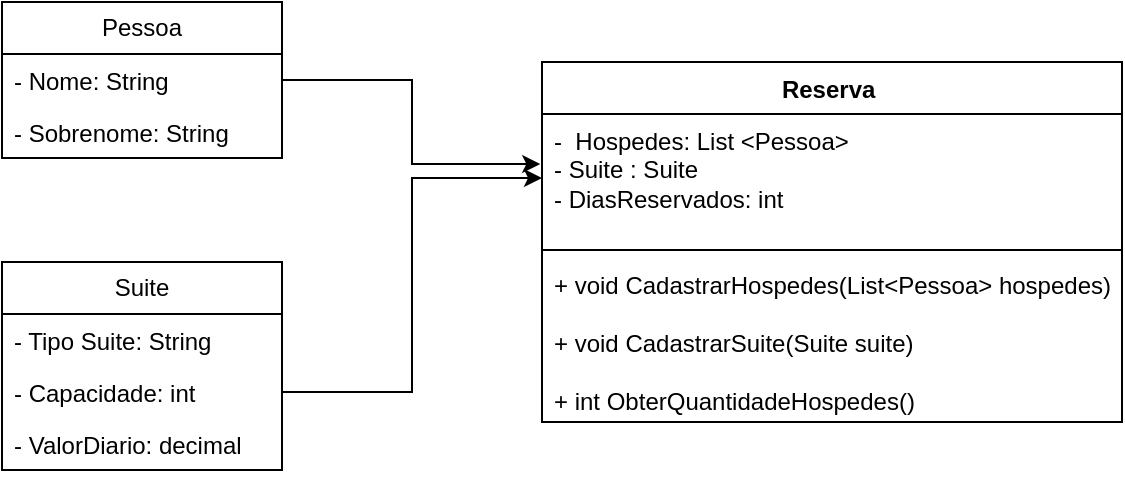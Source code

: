 <mxfile version="21.0.6" type="github"><diagram name="Página-1" id="NQavjOa-SH3pYsNluZP0"><mxGraphModel dx="839" dy="454" grid="1" gridSize="10" guides="1" tooltips="1" connect="1" arrows="1" fold="1" page="1" pageScale="1" pageWidth="827" pageHeight="1169" math="0" shadow="0"><root><mxCell id="0"/><mxCell id="1" parent="0"/><mxCell id="i5bKtb5-yJhAtWrlpxav-5" value="Pessoa" style="swimlane;fontStyle=0;childLayout=stackLayout;horizontal=1;startSize=26;fillColor=none;horizontalStack=0;resizeParent=1;resizeParentMax=0;resizeLast=0;collapsible=1;marginBottom=0;whiteSpace=wrap;html=1;" vertex="1" parent="1"><mxGeometry x="30" y="40" width="140" height="78" as="geometry"/></mxCell><mxCell id="i5bKtb5-yJhAtWrlpxav-6" value="- Nome: String" style="text;strokeColor=none;fillColor=none;align=left;verticalAlign=top;spacingLeft=4;spacingRight=4;overflow=hidden;rotatable=0;points=[[0,0.5],[1,0.5]];portConstraint=eastwest;whiteSpace=wrap;html=1;" vertex="1" parent="i5bKtb5-yJhAtWrlpxav-5"><mxGeometry y="26" width="140" height="26" as="geometry"/></mxCell><mxCell id="i5bKtb5-yJhAtWrlpxav-7" value="- Sobrenome: String" style="text;strokeColor=none;fillColor=none;align=left;verticalAlign=top;spacingLeft=4;spacingRight=4;overflow=hidden;rotatable=0;points=[[0,0.5],[1,0.5]];portConstraint=eastwest;whiteSpace=wrap;html=1;" vertex="1" parent="i5bKtb5-yJhAtWrlpxav-5"><mxGeometry y="52" width="140" height="26" as="geometry"/></mxCell><mxCell id="i5bKtb5-yJhAtWrlpxav-9" value="Suite" style="swimlane;fontStyle=0;childLayout=stackLayout;horizontal=1;startSize=26;fillColor=none;horizontalStack=0;resizeParent=1;resizeParentMax=0;resizeLast=0;collapsible=1;marginBottom=0;whiteSpace=wrap;html=1;" vertex="1" parent="1"><mxGeometry x="30" y="170" width="140" height="104" as="geometry"/></mxCell><mxCell id="i5bKtb5-yJhAtWrlpxav-10" value="- Tipo Suite: String&lt;br&gt;" style="text;strokeColor=none;fillColor=none;align=left;verticalAlign=top;spacingLeft=4;spacingRight=4;overflow=hidden;rotatable=0;points=[[0,0.5],[1,0.5]];portConstraint=eastwest;whiteSpace=wrap;html=1;" vertex="1" parent="i5bKtb5-yJhAtWrlpxav-9"><mxGeometry y="26" width="140" height="26" as="geometry"/></mxCell><mxCell id="i5bKtb5-yJhAtWrlpxav-11" value="- Capacidade: int" style="text;strokeColor=none;fillColor=none;align=left;verticalAlign=top;spacingLeft=4;spacingRight=4;overflow=hidden;rotatable=0;points=[[0,0.5],[1,0.5]];portConstraint=eastwest;whiteSpace=wrap;html=1;" vertex="1" parent="i5bKtb5-yJhAtWrlpxav-9"><mxGeometry y="52" width="140" height="26" as="geometry"/></mxCell><mxCell id="i5bKtb5-yJhAtWrlpxav-12" value="- ValorDiario: decimal" style="text;strokeColor=none;fillColor=none;align=left;verticalAlign=top;spacingLeft=4;spacingRight=4;overflow=hidden;rotatable=0;points=[[0,0.5],[1,0.5]];portConstraint=eastwest;whiteSpace=wrap;html=1;" vertex="1" parent="i5bKtb5-yJhAtWrlpxav-9"><mxGeometry y="78" width="140" height="26" as="geometry"/></mxCell><mxCell id="i5bKtb5-yJhAtWrlpxav-13" value="Reserva&amp;nbsp;" style="swimlane;fontStyle=1;align=center;verticalAlign=top;childLayout=stackLayout;horizontal=1;startSize=26;horizontalStack=0;resizeParent=1;resizeParentMax=0;resizeLast=0;collapsible=1;marginBottom=0;whiteSpace=wrap;html=1;" vertex="1" parent="1"><mxGeometry x="300" y="70" width="290" height="180" as="geometry"/></mxCell><mxCell id="i5bKtb5-yJhAtWrlpxav-14" value="-&amp;nbsp; Hospedes: List &amp;lt;Pessoa&amp;gt;&lt;br&gt;- Suite : Suite&lt;br&gt;- DiasReservados: int" style="text;strokeColor=none;fillColor=none;align=left;verticalAlign=top;spacingLeft=4;spacingRight=4;overflow=hidden;rotatable=0;points=[[0,0.5],[1,0.5]];portConstraint=eastwest;whiteSpace=wrap;html=1;" vertex="1" parent="i5bKtb5-yJhAtWrlpxav-13"><mxGeometry y="26" width="290" height="64" as="geometry"/></mxCell><mxCell id="i5bKtb5-yJhAtWrlpxav-15" value="" style="line;strokeWidth=1;fillColor=none;align=left;verticalAlign=middle;spacingTop=-1;spacingLeft=3;spacingRight=3;rotatable=0;labelPosition=right;points=[];portConstraint=eastwest;strokeColor=inherit;" vertex="1" parent="i5bKtb5-yJhAtWrlpxav-13"><mxGeometry y="90" width="290" height="8" as="geometry"/></mxCell><mxCell id="i5bKtb5-yJhAtWrlpxav-16" value="+ void CadastrarHospedes(List&amp;lt;Pessoa&amp;gt; hospedes)&lt;br&gt;&lt;br&gt;+ void CadastrarSuite(Suite suite)&lt;br&gt;&lt;br&gt;+ int ObterQuantidadeHospedes()&lt;br&gt;&lt;br&gt;+ decimal CalculaValorDiario()&amp;nbsp;" style="text;strokeColor=none;fillColor=none;align=left;verticalAlign=top;spacingLeft=4;spacingRight=4;overflow=hidden;rotatable=0;points=[[0,0.5],[1,0.5]];portConstraint=eastwest;whiteSpace=wrap;html=1;" vertex="1" parent="i5bKtb5-yJhAtWrlpxav-13"><mxGeometry y="98" width="290" height="82" as="geometry"/></mxCell><mxCell id="i5bKtb5-yJhAtWrlpxav-20" style="edgeStyle=orthogonalEdgeStyle;rounded=0;orthogonalLoop=1;jettySize=auto;html=1;entryX=0;entryY=0.5;entryDx=0;entryDy=0;" edge="1" parent="1" source="i5bKtb5-yJhAtWrlpxav-11" target="i5bKtb5-yJhAtWrlpxav-14"><mxGeometry relative="1" as="geometry"/></mxCell><mxCell id="i5bKtb5-yJhAtWrlpxav-25" style="edgeStyle=orthogonalEdgeStyle;rounded=0;orthogonalLoop=1;jettySize=auto;html=1;exitX=1;exitY=0.5;exitDx=0;exitDy=0;entryX=-0.003;entryY=0.391;entryDx=0;entryDy=0;entryPerimeter=0;" edge="1" parent="1" source="i5bKtb5-yJhAtWrlpxav-6" target="i5bKtb5-yJhAtWrlpxav-14"><mxGeometry relative="1" as="geometry"/></mxCell></root></mxGraphModel></diagram></mxfile>
